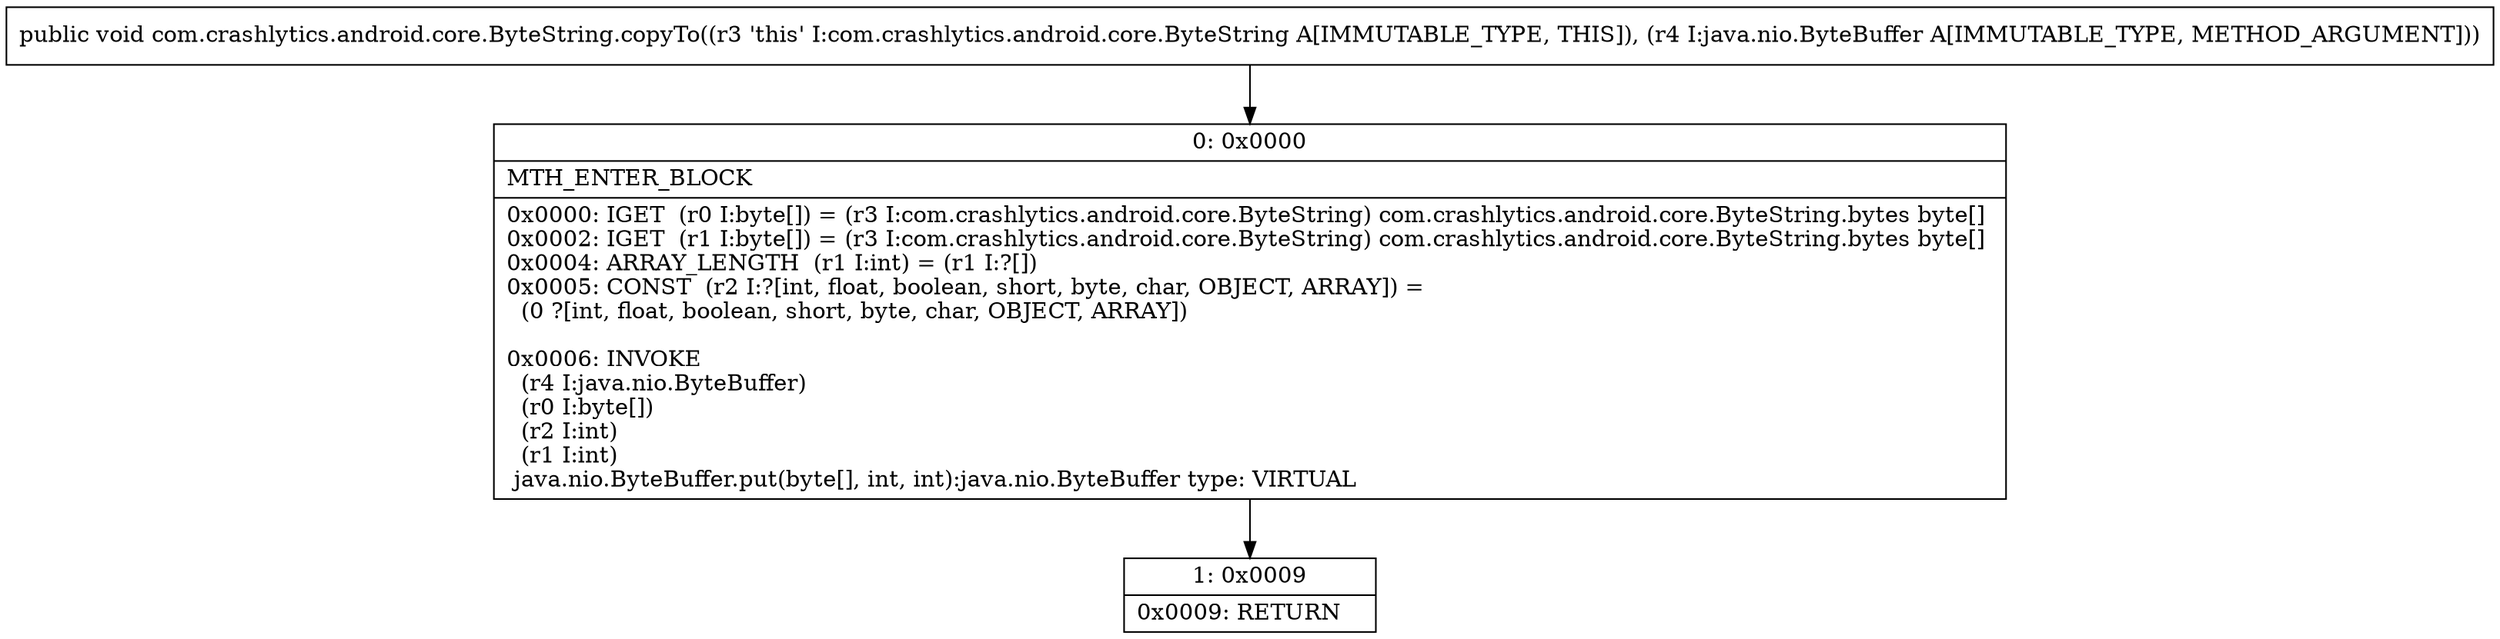 digraph "CFG forcom.crashlytics.android.core.ByteString.copyTo(Ljava\/nio\/ByteBuffer;)V" {
Node_0 [shape=record,label="{0\:\ 0x0000|MTH_ENTER_BLOCK\l|0x0000: IGET  (r0 I:byte[]) = (r3 I:com.crashlytics.android.core.ByteString) com.crashlytics.android.core.ByteString.bytes byte[] \l0x0002: IGET  (r1 I:byte[]) = (r3 I:com.crashlytics.android.core.ByteString) com.crashlytics.android.core.ByteString.bytes byte[] \l0x0004: ARRAY_LENGTH  (r1 I:int) = (r1 I:?[]) \l0x0005: CONST  (r2 I:?[int, float, boolean, short, byte, char, OBJECT, ARRAY]) = \l  (0 ?[int, float, boolean, short, byte, char, OBJECT, ARRAY])\l \l0x0006: INVOKE  \l  (r4 I:java.nio.ByteBuffer)\l  (r0 I:byte[])\l  (r2 I:int)\l  (r1 I:int)\l java.nio.ByteBuffer.put(byte[], int, int):java.nio.ByteBuffer type: VIRTUAL \l}"];
Node_1 [shape=record,label="{1\:\ 0x0009|0x0009: RETURN   \l}"];
MethodNode[shape=record,label="{public void com.crashlytics.android.core.ByteString.copyTo((r3 'this' I:com.crashlytics.android.core.ByteString A[IMMUTABLE_TYPE, THIS]), (r4 I:java.nio.ByteBuffer A[IMMUTABLE_TYPE, METHOD_ARGUMENT])) }"];
MethodNode -> Node_0;
Node_0 -> Node_1;
}

